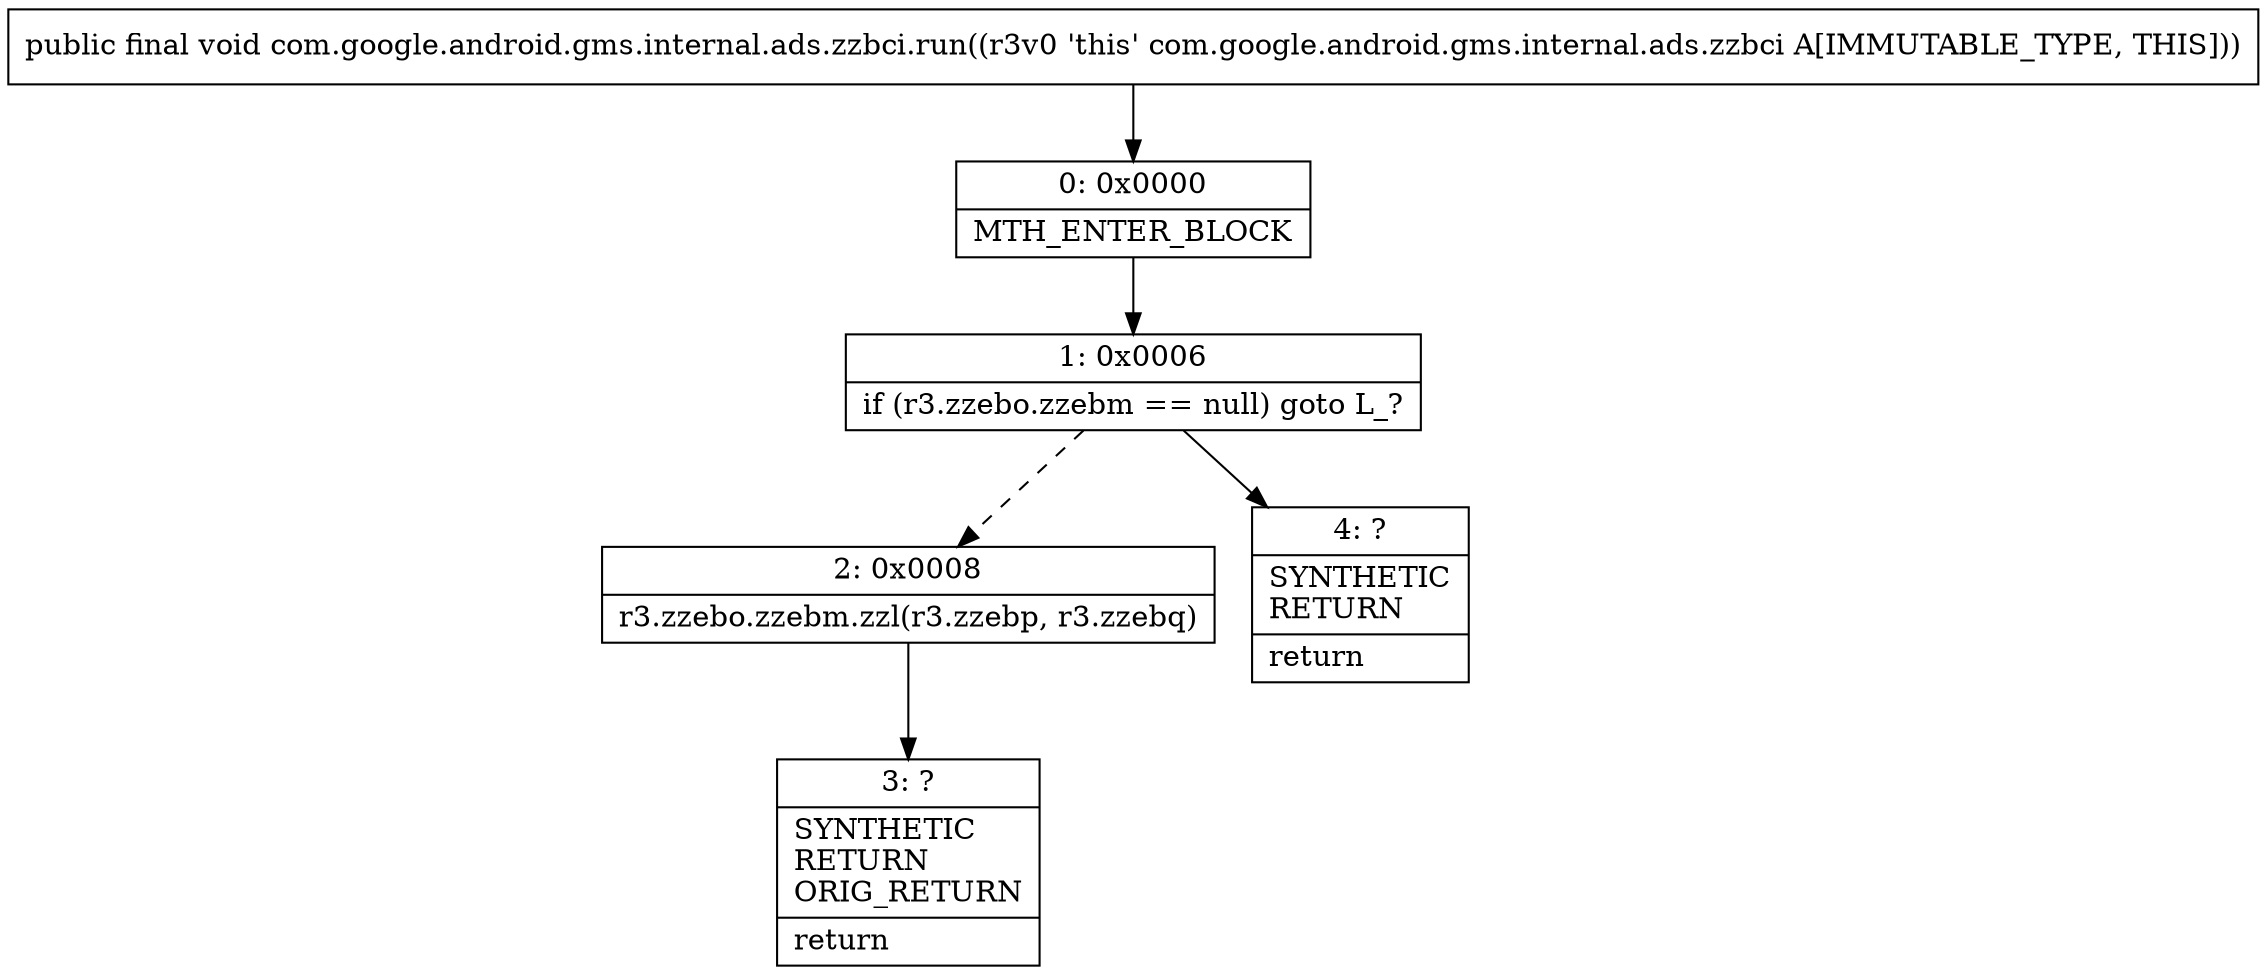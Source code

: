 digraph "CFG forcom.google.android.gms.internal.ads.zzbci.run()V" {
Node_0 [shape=record,label="{0\:\ 0x0000|MTH_ENTER_BLOCK\l}"];
Node_1 [shape=record,label="{1\:\ 0x0006|if (r3.zzebo.zzebm == null) goto L_?\l}"];
Node_2 [shape=record,label="{2\:\ 0x0008|r3.zzebo.zzebm.zzl(r3.zzebp, r3.zzebq)\l}"];
Node_3 [shape=record,label="{3\:\ ?|SYNTHETIC\lRETURN\lORIG_RETURN\l|return\l}"];
Node_4 [shape=record,label="{4\:\ ?|SYNTHETIC\lRETURN\l|return\l}"];
MethodNode[shape=record,label="{public final void com.google.android.gms.internal.ads.zzbci.run((r3v0 'this' com.google.android.gms.internal.ads.zzbci A[IMMUTABLE_TYPE, THIS])) }"];
MethodNode -> Node_0;
Node_0 -> Node_1;
Node_1 -> Node_2[style=dashed];
Node_1 -> Node_4;
Node_2 -> Node_3;
}

